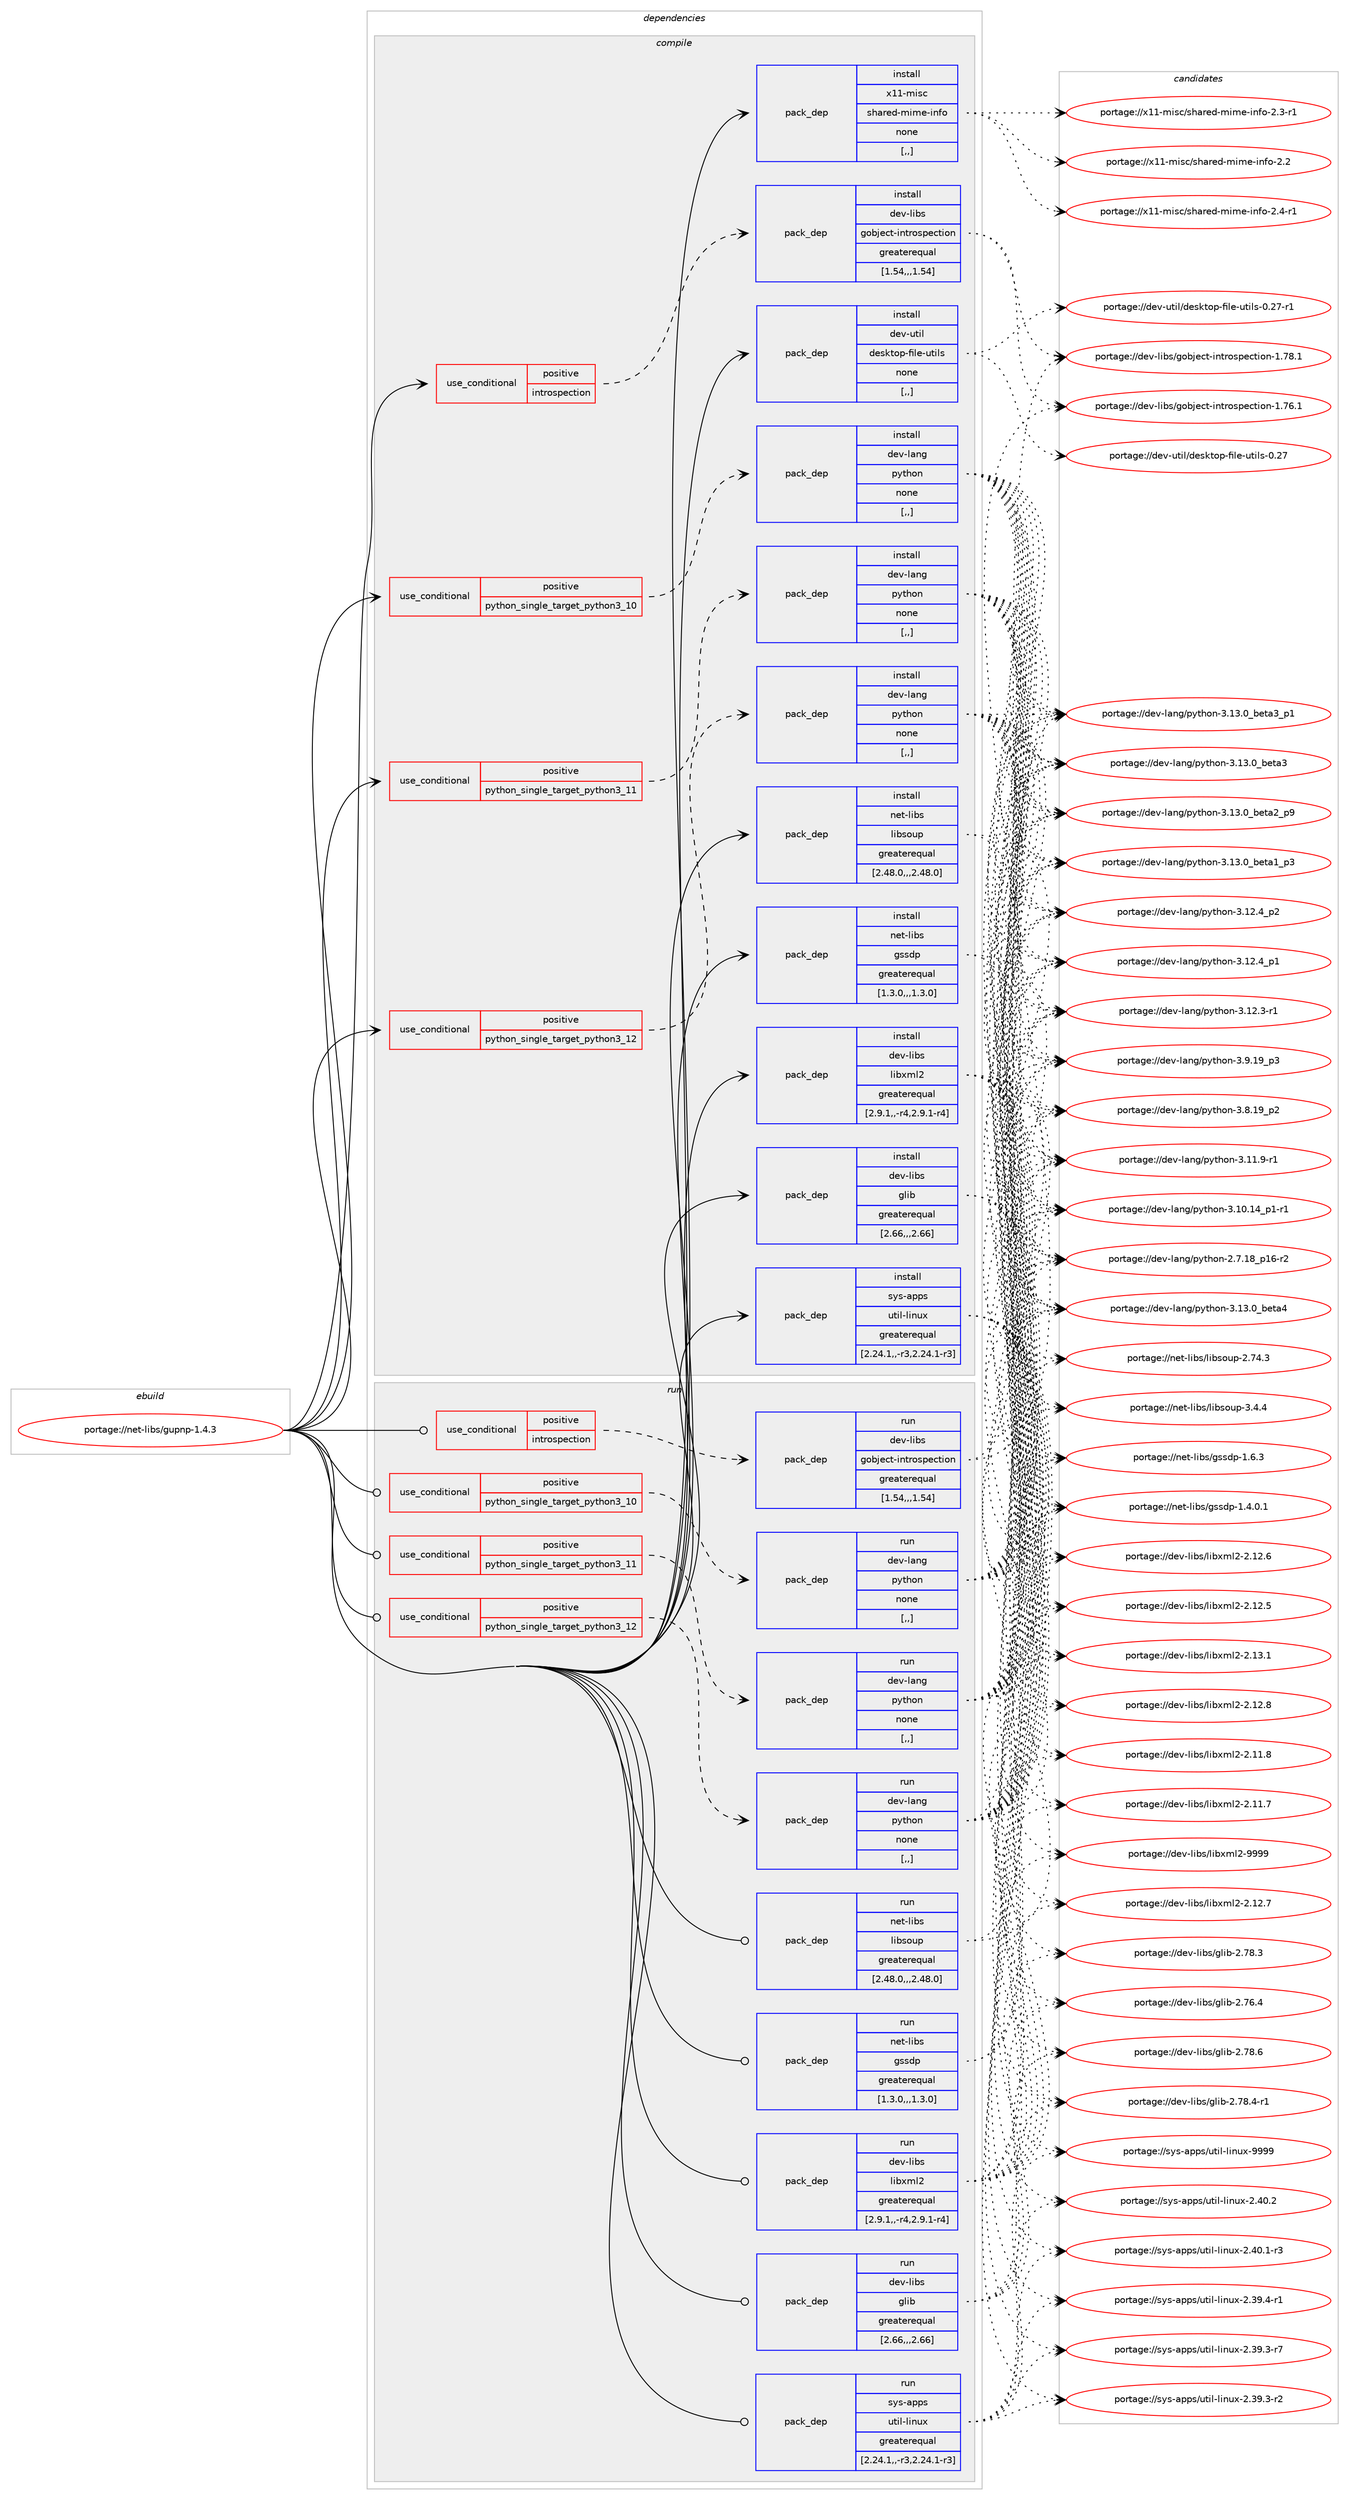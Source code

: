 digraph prolog {

# *************
# Graph options
# *************

newrank=true;
concentrate=true;
compound=true;
graph [rankdir=LR,fontname=Helvetica,fontsize=10,ranksep=1.5];#, ranksep=2.5, nodesep=0.2];
edge  [arrowhead=vee];
node  [fontname=Helvetica,fontsize=10];

# **********
# The ebuild
# **********

subgraph cluster_leftcol {
color=gray;
label=<<i>ebuild</i>>;
id [label="portage://net-libs/gupnp-1.4.3", color=red, width=4, href="../net-libs/gupnp-1.4.3.svg"];
}

# ****************
# The dependencies
# ****************

subgraph cluster_midcol {
color=gray;
label=<<i>dependencies</i>>;
subgraph cluster_compile {
fillcolor="#eeeeee";
style=filled;
label=<<i>compile</i>>;
subgraph cond93442 {
dependency358607 [label=<<TABLE BORDER="0" CELLBORDER="1" CELLSPACING="0" CELLPADDING="4"><TR><TD ROWSPAN="3" CELLPADDING="10">use_conditional</TD></TR><TR><TD>positive</TD></TR><TR><TD>introspection</TD></TR></TABLE>>, shape=none, color=red];
subgraph pack262522 {
dependency358608 [label=<<TABLE BORDER="0" CELLBORDER="1" CELLSPACING="0" CELLPADDING="4" WIDTH="220"><TR><TD ROWSPAN="6" CELLPADDING="30">pack_dep</TD></TR><TR><TD WIDTH="110">install</TD></TR><TR><TD>dev-libs</TD></TR><TR><TD>gobject-introspection</TD></TR><TR><TD>greaterequal</TD></TR><TR><TD>[1.54,,,1.54]</TD></TR></TABLE>>, shape=none, color=blue];
}
dependency358607:e -> dependency358608:w [weight=20,style="dashed",arrowhead="vee"];
}
id:e -> dependency358607:w [weight=20,style="solid",arrowhead="vee"];
subgraph cond93443 {
dependency358609 [label=<<TABLE BORDER="0" CELLBORDER="1" CELLSPACING="0" CELLPADDING="4"><TR><TD ROWSPAN="3" CELLPADDING="10">use_conditional</TD></TR><TR><TD>positive</TD></TR><TR><TD>python_single_target_python3_10</TD></TR></TABLE>>, shape=none, color=red];
subgraph pack262523 {
dependency358610 [label=<<TABLE BORDER="0" CELLBORDER="1" CELLSPACING="0" CELLPADDING="4" WIDTH="220"><TR><TD ROWSPAN="6" CELLPADDING="30">pack_dep</TD></TR><TR><TD WIDTH="110">install</TD></TR><TR><TD>dev-lang</TD></TR><TR><TD>python</TD></TR><TR><TD>none</TD></TR><TR><TD>[,,]</TD></TR></TABLE>>, shape=none, color=blue];
}
dependency358609:e -> dependency358610:w [weight=20,style="dashed",arrowhead="vee"];
}
id:e -> dependency358609:w [weight=20,style="solid",arrowhead="vee"];
subgraph cond93444 {
dependency358611 [label=<<TABLE BORDER="0" CELLBORDER="1" CELLSPACING="0" CELLPADDING="4"><TR><TD ROWSPAN="3" CELLPADDING="10">use_conditional</TD></TR><TR><TD>positive</TD></TR><TR><TD>python_single_target_python3_11</TD></TR></TABLE>>, shape=none, color=red];
subgraph pack262524 {
dependency358612 [label=<<TABLE BORDER="0" CELLBORDER="1" CELLSPACING="0" CELLPADDING="4" WIDTH="220"><TR><TD ROWSPAN="6" CELLPADDING="30">pack_dep</TD></TR><TR><TD WIDTH="110">install</TD></TR><TR><TD>dev-lang</TD></TR><TR><TD>python</TD></TR><TR><TD>none</TD></TR><TR><TD>[,,]</TD></TR></TABLE>>, shape=none, color=blue];
}
dependency358611:e -> dependency358612:w [weight=20,style="dashed",arrowhead="vee"];
}
id:e -> dependency358611:w [weight=20,style="solid",arrowhead="vee"];
subgraph cond93445 {
dependency358613 [label=<<TABLE BORDER="0" CELLBORDER="1" CELLSPACING="0" CELLPADDING="4"><TR><TD ROWSPAN="3" CELLPADDING="10">use_conditional</TD></TR><TR><TD>positive</TD></TR><TR><TD>python_single_target_python3_12</TD></TR></TABLE>>, shape=none, color=red];
subgraph pack262525 {
dependency358614 [label=<<TABLE BORDER="0" CELLBORDER="1" CELLSPACING="0" CELLPADDING="4" WIDTH="220"><TR><TD ROWSPAN="6" CELLPADDING="30">pack_dep</TD></TR><TR><TD WIDTH="110">install</TD></TR><TR><TD>dev-lang</TD></TR><TR><TD>python</TD></TR><TR><TD>none</TD></TR><TR><TD>[,,]</TD></TR></TABLE>>, shape=none, color=blue];
}
dependency358613:e -> dependency358614:w [weight=20,style="dashed",arrowhead="vee"];
}
id:e -> dependency358613:w [weight=20,style="solid",arrowhead="vee"];
subgraph pack262526 {
dependency358615 [label=<<TABLE BORDER="0" CELLBORDER="1" CELLSPACING="0" CELLPADDING="4" WIDTH="220"><TR><TD ROWSPAN="6" CELLPADDING="30">pack_dep</TD></TR><TR><TD WIDTH="110">install</TD></TR><TR><TD>dev-libs</TD></TR><TR><TD>glib</TD></TR><TR><TD>greaterequal</TD></TR><TR><TD>[2.66,,,2.66]</TD></TR></TABLE>>, shape=none, color=blue];
}
id:e -> dependency358615:w [weight=20,style="solid",arrowhead="vee"];
subgraph pack262527 {
dependency358616 [label=<<TABLE BORDER="0" CELLBORDER="1" CELLSPACING="0" CELLPADDING="4" WIDTH="220"><TR><TD ROWSPAN="6" CELLPADDING="30">pack_dep</TD></TR><TR><TD WIDTH="110">install</TD></TR><TR><TD>dev-libs</TD></TR><TR><TD>libxml2</TD></TR><TR><TD>greaterequal</TD></TR><TR><TD>[2.9.1,,-r4,2.9.1-r4]</TD></TR></TABLE>>, shape=none, color=blue];
}
id:e -> dependency358616:w [weight=20,style="solid",arrowhead="vee"];
subgraph pack262528 {
dependency358617 [label=<<TABLE BORDER="0" CELLBORDER="1" CELLSPACING="0" CELLPADDING="4" WIDTH="220"><TR><TD ROWSPAN="6" CELLPADDING="30">pack_dep</TD></TR><TR><TD WIDTH="110">install</TD></TR><TR><TD>dev-util</TD></TR><TR><TD>desktop-file-utils</TD></TR><TR><TD>none</TD></TR><TR><TD>[,,]</TD></TR></TABLE>>, shape=none, color=blue];
}
id:e -> dependency358617:w [weight=20,style="solid",arrowhead="vee"];
subgraph pack262529 {
dependency358618 [label=<<TABLE BORDER="0" CELLBORDER="1" CELLSPACING="0" CELLPADDING="4" WIDTH="220"><TR><TD ROWSPAN="6" CELLPADDING="30">pack_dep</TD></TR><TR><TD WIDTH="110">install</TD></TR><TR><TD>net-libs</TD></TR><TR><TD>gssdp</TD></TR><TR><TD>greaterequal</TD></TR><TR><TD>[1.3.0,,,1.3.0]</TD></TR></TABLE>>, shape=none, color=blue];
}
id:e -> dependency358618:w [weight=20,style="solid",arrowhead="vee"];
subgraph pack262530 {
dependency358619 [label=<<TABLE BORDER="0" CELLBORDER="1" CELLSPACING="0" CELLPADDING="4" WIDTH="220"><TR><TD ROWSPAN="6" CELLPADDING="30">pack_dep</TD></TR><TR><TD WIDTH="110">install</TD></TR><TR><TD>net-libs</TD></TR><TR><TD>libsoup</TD></TR><TR><TD>greaterequal</TD></TR><TR><TD>[2.48.0,,,2.48.0]</TD></TR></TABLE>>, shape=none, color=blue];
}
id:e -> dependency358619:w [weight=20,style="solid",arrowhead="vee"];
subgraph pack262531 {
dependency358620 [label=<<TABLE BORDER="0" CELLBORDER="1" CELLSPACING="0" CELLPADDING="4" WIDTH="220"><TR><TD ROWSPAN="6" CELLPADDING="30">pack_dep</TD></TR><TR><TD WIDTH="110">install</TD></TR><TR><TD>sys-apps</TD></TR><TR><TD>util-linux</TD></TR><TR><TD>greaterequal</TD></TR><TR><TD>[2.24.1,,-r3,2.24.1-r3]</TD></TR></TABLE>>, shape=none, color=blue];
}
id:e -> dependency358620:w [weight=20,style="solid",arrowhead="vee"];
subgraph pack262532 {
dependency358621 [label=<<TABLE BORDER="0" CELLBORDER="1" CELLSPACING="0" CELLPADDING="4" WIDTH="220"><TR><TD ROWSPAN="6" CELLPADDING="30">pack_dep</TD></TR><TR><TD WIDTH="110">install</TD></TR><TR><TD>x11-misc</TD></TR><TR><TD>shared-mime-info</TD></TR><TR><TD>none</TD></TR><TR><TD>[,,]</TD></TR></TABLE>>, shape=none, color=blue];
}
id:e -> dependency358621:w [weight=20,style="solid",arrowhead="vee"];
}
subgraph cluster_compileandrun {
fillcolor="#eeeeee";
style=filled;
label=<<i>compile and run</i>>;
}
subgraph cluster_run {
fillcolor="#eeeeee";
style=filled;
label=<<i>run</i>>;
subgraph cond93446 {
dependency358622 [label=<<TABLE BORDER="0" CELLBORDER="1" CELLSPACING="0" CELLPADDING="4"><TR><TD ROWSPAN="3" CELLPADDING="10">use_conditional</TD></TR><TR><TD>positive</TD></TR><TR><TD>introspection</TD></TR></TABLE>>, shape=none, color=red];
subgraph pack262533 {
dependency358623 [label=<<TABLE BORDER="0" CELLBORDER="1" CELLSPACING="0" CELLPADDING="4" WIDTH="220"><TR><TD ROWSPAN="6" CELLPADDING="30">pack_dep</TD></TR><TR><TD WIDTH="110">run</TD></TR><TR><TD>dev-libs</TD></TR><TR><TD>gobject-introspection</TD></TR><TR><TD>greaterequal</TD></TR><TR><TD>[1.54,,,1.54]</TD></TR></TABLE>>, shape=none, color=blue];
}
dependency358622:e -> dependency358623:w [weight=20,style="dashed",arrowhead="vee"];
}
id:e -> dependency358622:w [weight=20,style="solid",arrowhead="odot"];
subgraph cond93447 {
dependency358624 [label=<<TABLE BORDER="0" CELLBORDER="1" CELLSPACING="0" CELLPADDING="4"><TR><TD ROWSPAN="3" CELLPADDING="10">use_conditional</TD></TR><TR><TD>positive</TD></TR><TR><TD>python_single_target_python3_10</TD></TR></TABLE>>, shape=none, color=red];
subgraph pack262534 {
dependency358625 [label=<<TABLE BORDER="0" CELLBORDER="1" CELLSPACING="0" CELLPADDING="4" WIDTH="220"><TR><TD ROWSPAN="6" CELLPADDING="30">pack_dep</TD></TR><TR><TD WIDTH="110">run</TD></TR><TR><TD>dev-lang</TD></TR><TR><TD>python</TD></TR><TR><TD>none</TD></TR><TR><TD>[,,]</TD></TR></TABLE>>, shape=none, color=blue];
}
dependency358624:e -> dependency358625:w [weight=20,style="dashed",arrowhead="vee"];
}
id:e -> dependency358624:w [weight=20,style="solid",arrowhead="odot"];
subgraph cond93448 {
dependency358626 [label=<<TABLE BORDER="0" CELLBORDER="1" CELLSPACING="0" CELLPADDING="4"><TR><TD ROWSPAN="3" CELLPADDING="10">use_conditional</TD></TR><TR><TD>positive</TD></TR><TR><TD>python_single_target_python3_11</TD></TR></TABLE>>, shape=none, color=red];
subgraph pack262535 {
dependency358627 [label=<<TABLE BORDER="0" CELLBORDER="1" CELLSPACING="0" CELLPADDING="4" WIDTH="220"><TR><TD ROWSPAN="6" CELLPADDING="30">pack_dep</TD></TR><TR><TD WIDTH="110">run</TD></TR><TR><TD>dev-lang</TD></TR><TR><TD>python</TD></TR><TR><TD>none</TD></TR><TR><TD>[,,]</TD></TR></TABLE>>, shape=none, color=blue];
}
dependency358626:e -> dependency358627:w [weight=20,style="dashed",arrowhead="vee"];
}
id:e -> dependency358626:w [weight=20,style="solid",arrowhead="odot"];
subgraph cond93449 {
dependency358628 [label=<<TABLE BORDER="0" CELLBORDER="1" CELLSPACING="0" CELLPADDING="4"><TR><TD ROWSPAN="3" CELLPADDING="10">use_conditional</TD></TR><TR><TD>positive</TD></TR><TR><TD>python_single_target_python3_12</TD></TR></TABLE>>, shape=none, color=red];
subgraph pack262536 {
dependency358629 [label=<<TABLE BORDER="0" CELLBORDER="1" CELLSPACING="0" CELLPADDING="4" WIDTH="220"><TR><TD ROWSPAN="6" CELLPADDING="30">pack_dep</TD></TR><TR><TD WIDTH="110">run</TD></TR><TR><TD>dev-lang</TD></TR><TR><TD>python</TD></TR><TR><TD>none</TD></TR><TR><TD>[,,]</TD></TR></TABLE>>, shape=none, color=blue];
}
dependency358628:e -> dependency358629:w [weight=20,style="dashed",arrowhead="vee"];
}
id:e -> dependency358628:w [weight=20,style="solid",arrowhead="odot"];
subgraph pack262537 {
dependency358630 [label=<<TABLE BORDER="0" CELLBORDER="1" CELLSPACING="0" CELLPADDING="4" WIDTH="220"><TR><TD ROWSPAN="6" CELLPADDING="30">pack_dep</TD></TR><TR><TD WIDTH="110">run</TD></TR><TR><TD>dev-libs</TD></TR><TR><TD>glib</TD></TR><TR><TD>greaterequal</TD></TR><TR><TD>[2.66,,,2.66]</TD></TR></TABLE>>, shape=none, color=blue];
}
id:e -> dependency358630:w [weight=20,style="solid",arrowhead="odot"];
subgraph pack262538 {
dependency358631 [label=<<TABLE BORDER="0" CELLBORDER="1" CELLSPACING="0" CELLPADDING="4" WIDTH="220"><TR><TD ROWSPAN="6" CELLPADDING="30">pack_dep</TD></TR><TR><TD WIDTH="110">run</TD></TR><TR><TD>dev-libs</TD></TR><TR><TD>libxml2</TD></TR><TR><TD>greaterequal</TD></TR><TR><TD>[2.9.1,,-r4,2.9.1-r4]</TD></TR></TABLE>>, shape=none, color=blue];
}
id:e -> dependency358631:w [weight=20,style="solid",arrowhead="odot"];
subgraph pack262539 {
dependency358632 [label=<<TABLE BORDER="0" CELLBORDER="1" CELLSPACING="0" CELLPADDING="4" WIDTH="220"><TR><TD ROWSPAN="6" CELLPADDING="30">pack_dep</TD></TR><TR><TD WIDTH="110">run</TD></TR><TR><TD>net-libs</TD></TR><TR><TD>gssdp</TD></TR><TR><TD>greaterequal</TD></TR><TR><TD>[1.3.0,,,1.3.0]</TD></TR></TABLE>>, shape=none, color=blue];
}
id:e -> dependency358632:w [weight=20,style="solid",arrowhead="odot"];
subgraph pack262540 {
dependency358633 [label=<<TABLE BORDER="0" CELLBORDER="1" CELLSPACING="0" CELLPADDING="4" WIDTH="220"><TR><TD ROWSPAN="6" CELLPADDING="30">pack_dep</TD></TR><TR><TD WIDTH="110">run</TD></TR><TR><TD>net-libs</TD></TR><TR><TD>libsoup</TD></TR><TR><TD>greaterequal</TD></TR><TR><TD>[2.48.0,,,2.48.0]</TD></TR></TABLE>>, shape=none, color=blue];
}
id:e -> dependency358633:w [weight=20,style="solid",arrowhead="odot"];
subgraph pack262541 {
dependency358634 [label=<<TABLE BORDER="0" CELLBORDER="1" CELLSPACING="0" CELLPADDING="4" WIDTH="220"><TR><TD ROWSPAN="6" CELLPADDING="30">pack_dep</TD></TR><TR><TD WIDTH="110">run</TD></TR><TR><TD>sys-apps</TD></TR><TR><TD>util-linux</TD></TR><TR><TD>greaterequal</TD></TR><TR><TD>[2.24.1,,-r3,2.24.1-r3]</TD></TR></TABLE>>, shape=none, color=blue];
}
id:e -> dependency358634:w [weight=20,style="solid",arrowhead="odot"];
}
}

# **************
# The candidates
# **************

subgraph cluster_choices {
rank=same;
color=gray;
label=<<i>candidates</i>>;

subgraph choice262522 {
color=black;
nodesep=1;
choice1001011184510810598115471031119810610199116451051101161141111151121019911610511111045494655564649 [label="portage://dev-libs/gobject-introspection-1.78.1", color=red, width=4,href="../dev-libs/gobject-introspection-1.78.1.svg"];
choice1001011184510810598115471031119810610199116451051101161141111151121019911610511111045494655544649 [label="portage://dev-libs/gobject-introspection-1.76.1", color=red, width=4,href="../dev-libs/gobject-introspection-1.76.1.svg"];
dependency358608:e -> choice1001011184510810598115471031119810610199116451051101161141111151121019911610511111045494655564649:w [style=dotted,weight="100"];
dependency358608:e -> choice1001011184510810598115471031119810610199116451051101161141111151121019911610511111045494655544649:w [style=dotted,weight="100"];
}
subgraph choice262523 {
color=black;
nodesep=1;
choice1001011184510897110103471121211161041111104551464951464895981011169752 [label="portage://dev-lang/python-3.13.0_beta4", color=red, width=4,href="../dev-lang/python-3.13.0_beta4.svg"];
choice10010111845108971101034711212111610411111045514649514648959810111697519511249 [label="portage://dev-lang/python-3.13.0_beta3_p1", color=red, width=4,href="../dev-lang/python-3.13.0_beta3_p1.svg"];
choice1001011184510897110103471121211161041111104551464951464895981011169751 [label="portage://dev-lang/python-3.13.0_beta3", color=red, width=4,href="../dev-lang/python-3.13.0_beta3.svg"];
choice10010111845108971101034711212111610411111045514649514648959810111697509511257 [label="portage://dev-lang/python-3.13.0_beta2_p9", color=red, width=4,href="../dev-lang/python-3.13.0_beta2_p9.svg"];
choice10010111845108971101034711212111610411111045514649514648959810111697499511251 [label="portage://dev-lang/python-3.13.0_beta1_p3", color=red, width=4,href="../dev-lang/python-3.13.0_beta1_p3.svg"];
choice100101118451089711010347112121116104111110455146495046529511250 [label="portage://dev-lang/python-3.12.4_p2", color=red, width=4,href="../dev-lang/python-3.12.4_p2.svg"];
choice100101118451089711010347112121116104111110455146495046529511249 [label="portage://dev-lang/python-3.12.4_p1", color=red, width=4,href="../dev-lang/python-3.12.4_p1.svg"];
choice100101118451089711010347112121116104111110455146495046514511449 [label="portage://dev-lang/python-3.12.3-r1", color=red, width=4,href="../dev-lang/python-3.12.3-r1.svg"];
choice100101118451089711010347112121116104111110455146494946574511449 [label="portage://dev-lang/python-3.11.9-r1", color=red, width=4,href="../dev-lang/python-3.11.9-r1.svg"];
choice100101118451089711010347112121116104111110455146494846495295112494511449 [label="portage://dev-lang/python-3.10.14_p1-r1", color=red, width=4,href="../dev-lang/python-3.10.14_p1-r1.svg"];
choice100101118451089711010347112121116104111110455146574649579511251 [label="portage://dev-lang/python-3.9.19_p3", color=red, width=4,href="../dev-lang/python-3.9.19_p3.svg"];
choice100101118451089711010347112121116104111110455146564649579511250 [label="portage://dev-lang/python-3.8.19_p2", color=red, width=4,href="../dev-lang/python-3.8.19_p2.svg"];
choice100101118451089711010347112121116104111110455046554649569511249544511450 [label="portage://dev-lang/python-2.7.18_p16-r2", color=red, width=4,href="../dev-lang/python-2.7.18_p16-r2.svg"];
dependency358610:e -> choice1001011184510897110103471121211161041111104551464951464895981011169752:w [style=dotted,weight="100"];
dependency358610:e -> choice10010111845108971101034711212111610411111045514649514648959810111697519511249:w [style=dotted,weight="100"];
dependency358610:e -> choice1001011184510897110103471121211161041111104551464951464895981011169751:w [style=dotted,weight="100"];
dependency358610:e -> choice10010111845108971101034711212111610411111045514649514648959810111697509511257:w [style=dotted,weight="100"];
dependency358610:e -> choice10010111845108971101034711212111610411111045514649514648959810111697499511251:w [style=dotted,weight="100"];
dependency358610:e -> choice100101118451089711010347112121116104111110455146495046529511250:w [style=dotted,weight="100"];
dependency358610:e -> choice100101118451089711010347112121116104111110455146495046529511249:w [style=dotted,weight="100"];
dependency358610:e -> choice100101118451089711010347112121116104111110455146495046514511449:w [style=dotted,weight="100"];
dependency358610:e -> choice100101118451089711010347112121116104111110455146494946574511449:w [style=dotted,weight="100"];
dependency358610:e -> choice100101118451089711010347112121116104111110455146494846495295112494511449:w [style=dotted,weight="100"];
dependency358610:e -> choice100101118451089711010347112121116104111110455146574649579511251:w [style=dotted,weight="100"];
dependency358610:e -> choice100101118451089711010347112121116104111110455146564649579511250:w [style=dotted,weight="100"];
dependency358610:e -> choice100101118451089711010347112121116104111110455046554649569511249544511450:w [style=dotted,weight="100"];
}
subgraph choice262524 {
color=black;
nodesep=1;
choice1001011184510897110103471121211161041111104551464951464895981011169752 [label="portage://dev-lang/python-3.13.0_beta4", color=red, width=4,href="../dev-lang/python-3.13.0_beta4.svg"];
choice10010111845108971101034711212111610411111045514649514648959810111697519511249 [label="portage://dev-lang/python-3.13.0_beta3_p1", color=red, width=4,href="../dev-lang/python-3.13.0_beta3_p1.svg"];
choice1001011184510897110103471121211161041111104551464951464895981011169751 [label="portage://dev-lang/python-3.13.0_beta3", color=red, width=4,href="../dev-lang/python-3.13.0_beta3.svg"];
choice10010111845108971101034711212111610411111045514649514648959810111697509511257 [label="portage://dev-lang/python-3.13.0_beta2_p9", color=red, width=4,href="../dev-lang/python-3.13.0_beta2_p9.svg"];
choice10010111845108971101034711212111610411111045514649514648959810111697499511251 [label="portage://dev-lang/python-3.13.0_beta1_p3", color=red, width=4,href="../dev-lang/python-3.13.0_beta1_p3.svg"];
choice100101118451089711010347112121116104111110455146495046529511250 [label="portage://dev-lang/python-3.12.4_p2", color=red, width=4,href="../dev-lang/python-3.12.4_p2.svg"];
choice100101118451089711010347112121116104111110455146495046529511249 [label="portage://dev-lang/python-3.12.4_p1", color=red, width=4,href="../dev-lang/python-3.12.4_p1.svg"];
choice100101118451089711010347112121116104111110455146495046514511449 [label="portage://dev-lang/python-3.12.3-r1", color=red, width=4,href="../dev-lang/python-3.12.3-r1.svg"];
choice100101118451089711010347112121116104111110455146494946574511449 [label="portage://dev-lang/python-3.11.9-r1", color=red, width=4,href="../dev-lang/python-3.11.9-r1.svg"];
choice100101118451089711010347112121116104111110455146494846495295112494511449 [label="portage://dev-lang/python-3.10.14_p1-r1", color=red, width=4,href="../dev-lang/python-3.10.14_p1-r1.svg"];
choice100101118451089711010347112121116104111110455146574649579511251 [label="portage://dev-lang/python-3.9.19_p3", color=red, width=4,href="../dev-lang/python-3.9.19_p3.svg"];
choice100101118451089711010347112121116104111110455146564649579511250 [label="portage://dev-lang/python-3.8.19_p2", color=red, width=4,href="../dev-lang/python-3.8.19_p2.svg"];
choice100101118451089711010347112121116104111110455046554649569511249544511450 [label="portage://dev-lang/python-2.7.18_p16-r2", color=red, width=4,href="../dev-lang/python-2.7.18_p16-r2.svg"];
dependency358612:e -> choice1001011184510897110103471121211161041111104551464951464895981011169752:w [style=dotted,weight="100"];
dependency358612:e -> choice10010111845108971101034711212111610411111045514649514648959810111697519511249:w [style=dotted,weight="100"];
dependency358612:e -> choice1001011184510897110103471121211161041111104551464951464895981011169751:w [style=dotted,weight="100"];
dependency358612:e -> choice10010111845108971101034711212111610411111045514649514648959810111697509511257:w [style=dotted,weight="100"];
dependency358612:e -> choice10010111845108971101034711212111610411111045514649514648959810111697499511251:w [style=dotted,weight="100"];
dependency358612:e -> choice100101118451089711010347112121116104111110455146495046529511250:w [style=dotted,weight="100"];
dependency358612:e -> choice100101118451089711010347112121116104111110455146495046529511249:w [style=dotted,weight="100"];
dependency358612:e -> choice100101118451089711010347112121116104111110455146495046514511449:w [style=dotted,weight="100"];
dependency358612:e -> choice100101118451089711010347112121116104111110455146494946574511449:w [style=dotted,weight="100"];
dependency358612:e -> choice100101118451089711010347112121116104111110455146494846495295112494511449:w [style=dotted,weight="100"];
dependency358612:e -> choice100101118451089711010347112121116104111110455146574649579511251:w [style=dotted,weight="100"];
dependency358612:e -> choice100101118451089711010347112121116104111110455146564649579511250:w [style=dotted,weight="100"];
dependency358612:e -> choice100101118451089711010347112121116104111110455046554649569511249544511450:w [style=dotted,weight="100"];
}
subgraph choice262525 {
color=black;
nodesep=1;
choice1001011184510897110103471121211161041111104551464951464895981011169752 [label="portage://dev-lang/python-3.13.0_beta4", color=red, width=4,href="../dev-lang/python-3.13.0_beta4.svg"];
choice10010111845108971101034711212111610411111045514649514648959810111697519511249 [label="portage://dev-lang/python-3.13.0_beta3_p1", color=red, width=4,href="../dev-lang/python-3.13.0_beta3_p1.svg"];
choice1001011184510897110103471121211161041111104551464951464895981011169751 [label="portage://dev-lang/python-3.13.0_beta3", color=red, width=4,href="../dev-lang/python-3.13.0_beta3.svg"];
choice10010111845108971101034711212111610411111045514649514648959810111697509511257 [label="portage://dev-lang/python-3.13.0_beta2_p9", color=red, width=4,href="../dev-lang/python-3.13.0_beta2_p9.svg"];
choice10010111845108971101034711212111610411111045514649514648959810111697499511251 [label="portage://dev-lang/python-3.13.0_beta1_p3", color=red, width=4,href="../dev-lang/python-3.13.0_beta1_p3.svg"];
choice100101118451089711010347112121116104111110455146495046529511250 [label="portage://dev-lang/python-3.12.4_p2", color=red, width=4,href="../dev-lang/python-3.12.4_p2.svg"];
choice100101118451089711010347112121116104111110455146495046529511249 [label="portage://dev-lang/python-3.12.4_p1", color=red, width=4,href="../dev-lang/python-3.12.4_p1.svg"];
choice100101118451089711010347112121116104111110455146495046514511449 [label="portage://dev-lang/python-3.12.3-r1", color=red, width=4,href="../dev-lang/python-3.12.3-r1.svg"];
choice100101118451089711010347112121116104111110455146494946574511449 [label="portage://dev-lang/python-3.11.9-r1", color=red, width=4,href="../dev-lang/python-3.11.9-r1.svg"];
choice100101118451089711010347112121116104111110455146494846495295112494511449 [label="portage://dev-lang/python-3.10.14_p1-r1", color=red, width=4,href="../dev-lang/python-3.10.14_p1-r1.svg"];
choice100101118451089711010347112121116104111110455146574649579511251 [label="portage://dev-lang/python-3.9.19_p3", color=red, width=4,href="../dev-lang/python-3.9.19_p3.svg"];
choice100101118451089711010347112121116104111110455146564649579511250 [label="portage://dev-lang/python-3.8.19_p2", color=red, width=4,href="../dev-lang/python-3.8.19_p2.svg"];
choice100101118451089711010347112121116104111110455046554649569511249544511450 [label="portage://dev-lang/python-2.7.18_p16-r2", color=red, width=4,href="../dev-lang/python-2.7.18_p16-r2.svg"];
dependency358614:e -> choice1001011184510897110103471121211161041111104551464951464895981011169752:w [style=dotted,weight="100"];
dependency358614:e -> choice10010111845108971101034711212111610411111045514649514648959810111697519511249:w [style=dotted,weight="100"];
dependency358614:e -> choice1001011184510897110103471121211161041111104551464951464895981011169751:w [style=dotted,weight="100"];
dependency358614:e -> choice10010111845108971101034711212111610411111045514649514648959810111697509511257:w [style=dotted,weight="100"];
dependency358614:e -> choice10010111845108971101034711212111610411111045514649514648959810111697499511251:w [style=dotted,weight="100"];
dependency358614:e -> choice100101118451089711010347112121116104111110455146495046529511250:w [style=dotted,weight="100"];
dependency358614:e -> choice100101118451089711010347112121116104111110455146495046529511249:w [style=dotted,weight="100"];
dependency358614:e -> choice100101118451089711010347112121116104111110455146495046514511449:w [style=dotted,weight="100"];
dependency358614:e -> choice100101118451089711010347112121116104111110455146494946574511449:w [style=dotted,weight="100"];
dependency358614:e -> choice100101118451089711010347112121116104111110455146494846495295112494511449:w [style=dotted,weight="100"];
dependency358614:e -> choice100101118451089711010347112121116104111110455146574649579511251:w [style=dotted,weight="100"];
dependency358614:e -> choice100101118451089711010347112121116104111110455146564649579511250:w [style=dotted,weight="100"];
dependency358614:e -> choice100101118451089711010347112121116104111110455046554649569511249544511450:w [style=dotted,weight="100"];
}
subgraph choice262526 {
color=black;
nodesep=1;
choice1001011184510810598115471031081059845504655564654 [label="portage://dev-libs/glib-2.78.6", color=red, width=4,href="../dev-libs/glib-2.78.6.svg"];
choice10010111845108105981154710310810598455046555646524511449 [label="portage://dev-libs/glib-2.78.4-r1", color=red, width=4,href="../dev-libs/glib-2.78.4-r1.svg"];
choice1001011184510810598115471031081059845504655564651 [label="portage://dev-libs/glib-2.78.3", color=red, width=4,href="../dev-libs/glib-2.78.3.svg"];
choice1001011184510810598115471031081059845504655544652 [label="portage://dev-libs/glib-2.76.4", color=red, width=4,href="../dev-libs/glib-2.76.4.svg"];
dependency358615:e -> choice1001011184510810598115471031081059845504655564654:w [style=dotted,weight="100"];
dependency358615:e -> choice10010111845108105981154710310810598455046555646524511449:w [style=dotted,weight="100"];
dependency358615:e -> choice1001011184510810598115471031081059845504655564651:w [style=dotted,weight="100"];
dependency358615:e -> choice1001011184510810598115471031081059845504655544652:w [style=dotted,weight="100"];
}
subgraph choice262527 {
color=black;
nodesep=1;
choice10010111845108105981154710810598120109108504557575757 [label="portage://dev-libs/libxml2-9999", color=red, width=4,href="../dev-libs/libxml2-9999.svg"];
choice100101118451081059811547108105981201091085045504649514649 [label="portage://dev-libs/libxml2-2.13.1", color=red, width=4,href="../dev-libs/libxml2-2.13.1.svg"];
choice100101118451081059811547108105981201091085045504649504656 [label="portage://dev-libs/libxml2-2.12.8", color=red, width=4,href="../dev-libs/libxml2-2.12.8.svg"];
choice100101118451081059811547108105981201091085045504649504655 [label="portage://dev-libs/libxml2-2.12.7", color=red, width=4,href="../dev-libs/libxml2-2.12.7.svg"];
choice100101118451081059811547108105981201091085045504649504654 [label="portage://dev-libs/libxml2-2.12.6", color=red, width=4,href="../dev-libs/libxml2-2.12.6.svg"];
choice100101118451081059811547108105981201091085045504649504653 [label="portage://dev-libs/libxml2-2.12.5", color=red, width=4,href="../dev-libs/libxml2-2.12.5.svg"];
choice100101118451081059811547108105981201091085045504649494656 [label="portage://dev-libs/libxml2-2.11.8", color=red, width=4,href="../dev-libs/libxml2-2.11.8.svg"];
choice100101118451081059811547108105981201091085045504649494655 [label="portage://dev-libs/libxml2-2.11.7", color=red, width=4,href="../dev-libs/libxml2-2.11.7.svg"];
dependency358616:e -> choice10010111845108105981154710810598120109108504557575757:w [style=dotted,weight="100"];
dependency358616:e -> choice100101118451081059811547108105981201091085045504649514649:w [style=dotted,weight="100"];
dependency358616:e -> choice100101118451081059811547108105981201091085045504649504656:w [style=dotted,weight="100"];
dependency358616:e -> choice100101118451081059811547108105981201091085045504649504655:w [style=dotted,weight="100"];
dependency358616:e -> choice100101118451081059811547108105981201091085045504649504654:w [style=dotted,weight="100"];
dependency358616:e -> choice100101118451081059811547108105981201091085045504649504653:w [style=dotted,weight="100"];
dependency358616:e -> choice100101118451081059811547108105981201091085045504649494656:w [style=dotted,weight="100"];
dependency358616:e -> choice100101118451081059811547108105981201091085045504649494655:w [style=dotted,weight="100"];
}
subgraph choice262528 {
color=black;
nodesep=1;
choice1001011184511711610510847100101115107116111112451021051081014511711610510811545484650554511449 [label="portage://dev-util/desktop-file-utils-0.27-r1", color=red, width=4,href="../dev-util/desktop-file-utils-0.27-r1.svg"];
choice100101118451171161051084710010111510711611111245102105108101451171161051081154548465055 [label="portage://dev-util/desktop-file-utils-0.27", color=red, width=4,href="../dev-util/desktop-file-utils-0.27.svg"];
dependency358617:e -> choice1001011184511711610510847100101115107116111112451021051081014511711610510811545484650554511449:w [style=dotted,weight="100"];
dependency358617:e -> choice100101118451171161051084710010111510711611111245102105108101451171161051081154548465055:w [style=dotted,weight="100"];
}
subgraph choice262529 {
color=black;
nodesep=1;
choice110101116451081059811547103115115100112454946544651 [label="portage://net-libs/gssdp-1.6.3", color=red, width=4,href="../net-libs/gssdp-1.6.3.svg"];
choice1101011164510810598115471031151151001124549465246484649 [label="portage://net-libs/gssdp-1.4.0.1", color=red, width=4,href="../net-libs/gssdp-1.4.0.1.svg"];
dependency358618:e -> choice110101116451081059811547103115115100112454946544651:w [style=dotted,weight="100"];
dependency358618:e -> choice1101011164510810598115471031151151001124549465246484649:w [style=dotted,weight="100"];
}
subgraph choice262530 {
color=black;
nodesep=1;
choice11010111645108105981154710810598115111117112455146524652 [label="portage://net-libs/libsoup-3.4.4", color=red, width=4,href="../net-libs/libsoup-3.4.4.svg"];
choice1101011164510810598115471081059811511111711245504655524651 [label="portage://net-libs/libsoup-2.74.3", color=red, width=4,href="../net-libs/libsoup-2.74.3.svg"];
dependency358619:e -> choice11010111645108105981154710810598115111117112455146524652:w [style=dotted,weight="100"];
dependency358619:e -> choice1101011164510810598115471081059811511111711245504655524651:w [style=dotted,weight="100"];
}
subgraph choice262531 {
color=black;
nodesep=1;
choice115121115459711211211547117116105108451081051101171204557575757 [label="portage://sys-apps/util-linux-9999", color=red, width=4,href="../sys-apps/util-linux-9999.svg"];
choice1151211154597112112115471171161051084510810511011712045504652484650 [label="portage://sys-apps/util-linux-2.40.2", color=red, width=4,href="../sys-apps/util-linux-2.40.2.svg"];
choice11512111545971121121154711711610510845108105110117120455046524846494511451 [label="portage://sys-apps/util-linux-2.40.1-r3", color=red, width=4,href="../sys-apps/util-linux-2.40.1-r3.svg"];
choice11512111545971121121154711711610510845108105110117120455046515746524511449 [label="portage://sys-apps/util-linux-2.39.4-r1", color=red, width=4,href="../sys-apps/util-linux-2.39.4-r1.svg"];
choice11512111545971121121154711711610510845108105110117120455046515746514511455 [label="portage://sys-apps/util-linux-2.39.3-r7", color=red, width=4,href="../sys-apps/util-linux-2.39.3-r7.svg"];
choice11512111545971121121154711711610510845108105110117120455046515746514511450 [label="portage://sys-apps/util-linux-2.39.3-r2", color=red, width=4,href="../sys-apps/util-linux-2.39.3-r2.svg"];
dependency358620:e -> choice115121115459711211211547117116105108451081051101171204557575757:w [style=dotted,weight="100"];
dependency358620:e -> choice1151211154597112112115471171161051084510810511011712045504652484650:w [style=dotted,weight="100"];
dependency358620:e -> choice11512111545971121121154711711610510845108105110117120455046524846494511451:w [style=dotted,weight="100"];
dependency358620:e -> choice11512111545971121121154711711610510845108105110117120455046515746524511449:w [style=dotted,weight="100"];
dependency358620:e -> choice11512111545971121121154711711610510845108105110117120455046515746514511455:w [style=dotted,weight="100"];
dependency358620:e -> choice11512111545971121121154711711610510845108105110117120455046515746514511450:w [style=dotted,weight="100"];
}
subgraph choice262532 {
color=black;
nodesep=1;
choice1204949451091051159947115104971141011004510910510910145105110102111455046524511449 [label="portage://x11-misc/shared-mime-info-2.4-r1", color=red, width=4,href="../x11-misc/shared-mime-info-2.4-r1.svg"];
choice1204949451091051159947115104971141011004510910510910145105110102111455046514511449 [label="portage://x11-misc/shared-mime-info-2.3-r1", color=red, width=4,href="../x11-misc/shared-mime-info-2.3-r1.svg"];
choice120494945109105115994711510497114101100451091051091014510511010211145504650 [label="portage://x11-misc/shared-mime-info-2.2", color=red, width=4,href="../x11-misc/shared-mime-info-2.2.svg"];
dependency358621:e -> choice1204949451091051159947115104971141011004510910510910145105110102111455046524511449:w [style=dotted,weight="100"];
dependency358621:e -> choice1204949451091051159947115104971141011004510910510910145105110102111455046514511449:w [style=dotted,weight="100"];
dependency358621:e -> choice120494945109105115994711510497114101100451091051091014510511010211145504650:w [style=dotted,weight="100"];
}
subgraph choice262533 {
color=black;
nodesep=1;
choice1001011184510810598115471031119810610199116451051101161141111151121019911610511111045494655564649 [label="portage://dev-libs/gobject-introspection-1.78.1", color=red, width=4,href="../dev-libs/gobject-introspection-1.78.1.svg"];
choice1001011184510810598115471031119810610199116451051101161141111151121019911610511111045494655544649 [label="portage://dev-libs/gobject-introspection-1.76.1", color=red, width=4,href="../dev-libs/gobject-introspection-1.76.1.svg"];
dependency358623:e -> choice1001011184510810598115471031119810610199116451051101161141111151121019911610511111045494655564649:w [style=dotted,weight="100"];
dependency358623:e -> choice1001011184510810598115471031119810610199116451051101161141111151121019911610511111045494655544649:w [style=dotted,weight="100"];
}
subgraph choice262534 {
color=black;
nodesep=1;
choice1001011184510897110103471121211161041111104551464951464895981011169752 [label="portage://dev-lang/python-3.13.0_beta4", color=red, width=4,href="../dev-lang/python-3.13.0_beta4.svg"];
choice10010111845108971101034711212111610411111045514649514648959810111697519511249 [label="portage://dev-lang/python-3.13.0_beta3_p1", color=red, width=4,href="../dev-lang/python-3.13.0_beta3_p1.svg"];
choice1001011184510897110103471121211161041111104551464951464895981011169751 [label="portage://dev-lang/python-3.13.0_beta3", color=red, width=4,href="../dev-lang/python-3.13.0_beta3.svg"];
choice10010111845108971101034711212111610411111045514649514648959810111697509511257 [label="portage://dev-lang/python-3.13.0_beta2_p9", color=red, width=4,href="../dev-lang/python-3.13.0_beta2_p9.svg"];
choice10010111845108971101034711212111610411111045514649514648959810111697499511251 [label="portage://dev-lang/python-3.13.0_beta1_p3", color=red, width=4,href="../dev-lang/python-3.13.0_beta1_p3.svg"];
choice100101118451089711010347112121116104111110455146495046529511250 [label="portage://dev-lang/python-3.12.4_p2", color=red, width=4,href="../dev-lang/python-3.12.4_p2.svg"];
choice100101118451089711010347112121116104111110455146495046529511249 [label="portage://dev-lang/python-3.12.4_p1", color=red, width=4,href="../dev-lang/python-3.12.4_p1.svg"];
choice100101118451089711010347112121116104111110455146495046514511449 [label="portage://dev-lang/python-3.12.3-r1", color=red, width=4,href="../dev-lang/python-3.12.3-r1.svg"];
choice100101118451089711010347112121116104111110455146494946574511449 [label="portage://dev-lang/python-3.11.9-r1", color=red, width=4,href="../dev-lang/python-3.11.9-r1.svg"];
choice100101118451089711010347112121116104111110455146494846495295112494511449 [label="portage://dev-lang/python-3.10.14_p1-r1", color=red, width=4,href="../dev-lang/python-3.10.14_p1-r1.svg"];
choice100101118451089711010347112121116104111110455146574649579511251 [label="portage://dev-lang/python-3.9.19_p3", color=red, width=4,href="../dev-lang/python-3.9.19_p3.svg"];
choice100101118451089711010347112121116104111110455146564649579511250 [label="portage://dev-lang/python-3.8.19_p2", color=red, width=4,href="../dev-lang/python-3.8.19_p2.svg"];
choice100101118451089711010347112121116104111110455046554649569511249544511450 [label="portage://dev-lang/python-2.7.18_p16-r2", color=red, width=4,href="../dev-lang/python-2.7.18_p16-r2.svg"];
dependency358625:e -> choice1001011184510897110103471121211161041111104551464951464895981011169752:w [style=dotted,weight="100"];
dependency358625:e -> choice10010111845108971101034711212111610411111045514649514648959810111697519511249:w [style=dotted,weight="100"];
dependency358625:e -> choice1001011184510897110103471121211161041111104551464951464895981011169751:w [style=dotted,weight="100"];
dependency358625:e -> choice10010111845108971101034711212111610411111045514649514648959810111697509511257:w [style=dotted,weight="100"];
dependency358625:e -> choice10010111845108971101034711212111610411111045514649514648959810111697499511251:w [style=dotted,weight="100"];
dependency358625:e -> choice100101118451089711010347112121116104111110455146495046529511250:w [style=dotted,weight="100"];
dependency358625:e -> choice100101118451089711010347112121116104111110455146495046529511249:w [style=dotted,weight="100"];
dependency358625:e -> choice100101118451089711010347112121116104111110455146495046514511449:w [style=dotted,weight="100"];
dependency358625:e -> choice100101118451089711010347112121116104111110455146494946574511449:w [style=dotted,weight="100"];
dependency358625:e -> choice100101118451089711010347112121116104111110455146494846495295112494511449:w [style=dotted,weight="100"];
dependency358625:e -> choice100101118451089711010347112121116104111110455146574649579511251:w [style=dotted,weight="100"];
dependency358625:e -> choice100101118451089711010347112121116104111110455146564649579511250:w [style=dotted,weight="100"];
dependency358625:e -> choice100101118451089711010347112121116104111110455046554649569511249544511450:w [style=dotted,weight="100"];
}
subgraph choice262535 {
color=black;
nodesep=1;
choice1001011184510897110103471121211161041111104551464951464895981011169752 [label="portage://dev-lang/python-3.13.0_beta4", color=red, width=4,href="../dev-lang/python-3.13.0_beta4.svg"];
choice10010111845108971101034711212111610411111045514649514648959810111697519511249 [label="portage://dev-lang/python-3.13.0_beta3_p1", color=red, width=4,href="../dev-lang/python-3.13.0_beta3_p1.svg"];
choice1001011184510897110103471121211161041111104551464951464895981011169751 [label="portage://dev-lang/python-3.13.0_beta3", color=red, width=4,href="../dev-lang/python-3.13.0_beta3.svg"];
choice10010111845108971101034711212111610411111045514649514648959810111697509511257 [label="portage://dev-lang/python-3.13.0_beta2_p9", color=red, width=4,href="../dev-lang/python-3.13.0_beta2_p9.svg"];
choice10010111845108971101034711212111610411111045514649514648959810111697499511251 [label="portage://dev-lang/python-3.13.0_beta1_p3", color=red, width=4,href="../dev-lang/python-3.13.0_beta1_p3.svg"];
choice100101118451089711010347112121116104111110455146495046529511250 [label="portage://dev-lang/python-3.12.4_p2", color=red, width=4,href="../dev-lang/python-3.12.4_p2.svg"];
choice100101118451089711010347112121116104111110455146495046529511249 [label="portage://dev-lang/python-3.12.4_p1", color=red, width=4,href="../dev-lang/python-3.12.4_p1.svg"];
choice100101118451089711010347112121116104111110455146495046514511449 [label="portage://dev-lang/python-3.12.3-r1", color=red, width=4,href="../dev-lang/python-3.12.3-r1.svg"];
choice100101118451089711010347112121116104111110455146494946574511449 [label="portage://dev-lang/python-3.11.9-r1", color=red, width=4,href="../dev-lang/python-3.11.9-r1.svg"];
choice100101118451089711010347112121116104111110455146494846495295112494511449 [label="portage://dev-lang/python-3.10.14_p1-r1", color=red, width=4,href="../dev-lang/python-3.10.14_p1-r1.svg"];
choice100101118451089711010347112121116104111110455146574649579511251 [label="portage://dev-lang/python-3.9.19_p3", color=red, width=4,href="../dev-lang/python-3.9.19_p3.svg"];
choice100101118451089711010347112121116104111110455146564649579511250 [label="portage://dev-lang/python-3.8.19_p2", color=red, width=4,href="../dev-lang/python-3.8.19_p2.svg"];
choice100101118451089711010347112121116104111110455046554649569511249544511450 [label="portage://dev-lang/python-2.7.18_p16-r2", color=red, width=4,href="../dev-lang/python-2.7.18_p16-r2.svg"];
dependency358627:e -> choice1001011184510897110103471121211161041111104551464951464895981011169752:w [style=dotted,weight="100"];
dependency358627:e -> choice10010111845108971101034711212111610411111045514649514648959810111697519511249:w [style=dotted,weight="100"];
dependency358627:e -> choice1001011184510897110103471121211161041111104551464951464895981011169751:w [style=dotted,weight="100"];
dependency358627:e -> choice10010111845108971101034711212111610411111045514649514648959810111697509511257:w [style=dotted,weight="100"];
dependency358627:e -> choice10010111845108971101034711212111610411111045514649514648959810111697499511251:w [style=dotted,weight="100"];
dependency358627:e -> choice100101118451089711010347112121116104111110455146495046529511250:w [style=dotted,weight="100"];
dependency358627:e -> choice100101118451089711010347112121116104111110455146495046529511249:w [style=dotted,weight="100"];
dependency358627:e -> choice100101118451089711010347112121116104111110455146495046514511449:w [style=dotted,weight="100"];
dependency358627:e -> choice100101118451089711010347112121116104111110455146494946574511449:w [style=dotted,weight="100"];
dependency358627:e -> choice100101118451089711010347112121116104111110455146494846495295112494511449:w [style=dotted,weight="100"];
dependency358627:e -> choice100101118451089711010347112121116104111110455146574649579511251:w [style=dotted,weight="100"];
dependency358627:e -> choice100101118451089711010347112121116104111110455146564649579511250:w [style=dotted,weight="100"];
dependency358627:e -> choice100101118451089711010347112121116104111110455046554649569511249544511450:w [style=dotted,weight="100"];
}
subgraph choice262536 {
color=black;
nodesep=1;
choice1001011184510897110103471121211161041111104551464951464895981011169752 [label="portage://dev-lang/python-3.13.0_beta4", color=red, width=4,href="../dev-lang/python-3.13.0_beta4.svg"];
choice10010111845108971101034711212111610411111045514649514648959810111697519511249 [label="portage://dev-lang/python-3.13.0_beta3_p1", color=red, width=4,href="../dev-lang/python-3.13.0_beta3_p1.svg"];
choice1001011184510897110103471121211161041111104551464951464895981011169751 [label="portage://dev-lang/python-3.13.0_beta3", color=red, width=4,href="../dev-lang/python-3.13.0_beta3.svg"];
choice10010111845108971101034711212111610411111045514649514648959810111697509511257 [label="portage://dev-lang/python-3.13.0_beta2_p9", color=red, width=4,href="../dev-lang/python-3.13.0_beta2_p9.svg"];
choice10010111845108971101034711212111610411111045514649514648959810111697499511251 [label="portage://dev-lang/python-3.13.0_beta1_p3", color=red, width=4,href="../dev-lang/python-3.13.0_beta1_p3.svg"];
choice100101118451089711010347112121116104111110455146495046529511250 [label="portage://dev-lang/python-3.12.4_p2", color=red, width=4,href="../dev-lang/python-3.12.4_p2.svg"];
choice100101118451089711010347112121116104111110455146495046529511249 [label="portage://dev-lang/python-3.12.4_p1", color=red, width=4,href="../dev-lang/python-3.12.4_p1.svg"];
choice100101118451089711010347112121116104111110455146495046514511449 [label="portage://dev-lang/python-3.12.3-r1", color=red, width=4,href="../dev-lang/python-3.12.3-r1.svg"];
choice100101118451089711010347112121116104111110455146494946574511449 [label="portage://dev-lang/python-3.11.9-r1", color=red, width=4,href="../dev-lang/python-3.11.9-r1.svg"];
choice100101118451089711010347112121116104111110455146494846495295112494511449 [label="portage://dev-lang/python-3.10.14_p1-r1", color=red, width=4,href="../dev-lang/python-3.10.14_p1-r1.svg"];
choice100101118451089711010347112121116104111110455146574649579511251 [label="portage://dev-lang/python-3.9.19_p3", color=red, width=4,href="../dev-lang/python-3.9.19_p3.svg"];
choice100101118451089711010347112121116104111110455146564649579511250 [label="portage://dev-lang/python-3.8.19_p2", color=red, width=4,href="../dev-lang/python-3.8.19_p2.svg"];
choice100101118451089711010347112121116104111110455046554649569511249544511450 [label="portage://dev-lang/python-2.7.18_p16-r2", color=red, width=4,href="../dev-lang/python-2.7.18_p16-r2.svg"];
dependency358629:e -> choice1001011184510897110103471121211161041111104551464951464895981011169752:w [style=dotted,weight="100"];
dependency358629:e -> choice10010111845108971101034711212111610411111045514649514648959810111697519511249:w [style=dotted,weight="100"];
dependency358629:e -> choice1001011184510897110103471121211161041111104551464951464895981011169751:w [style=dotted,weight="100"];
dependency358629:e -> choice10010111845108971101034711212111610411111045514649514648959810111697509511257:w [style=dotted,weight="100"];
dependency358629:e -> choice10010111845108971101034711212111610411111045514649514648959810111697499511251:w [style=dotted,weight="100"];
dependency358629:e -> choice100101118451089711010347112121116104111110455146495046529511250:w [style=dotted,weight="100"];
dependency358629:e -> choice100101118451089711010347112121116104111110455146495046529511249:w [style=dotted,weight="100"];
dependency358629:e -> choice100101118451089711010347112121116104111110455146495046514511449:w [style=dotted,weight="100"];
dependency358629:e -> choice100101118451089711010347112121116104111110455146494946574511449:w [style=dotted,weight="100"];
dependency358629:e -> choice100101118451089711010347112121116104111110455146494846495295112494511449:w [style=dotted,weight="100"];
dependency358629:e -> choice100101118451089711010347112121116104111110455146574649579511251:w [style=dotted,weight="100"];
dependency358629:e -> choice100101118451089711010347112121116104111110455146564649579511250:w [style=dotted,weight="100"];
dependency358629:e -> choice100101118451089711010347112121116104111110455046554649569511249544511450:w [style=dotted,weight="100"];
}
subgraph choice262537 {
color=black;
nodesep=1;
choice1001011184510810598115471031081059845504655564654 [label="portage://dev-libs/glib-2.78.6", color=red, width=4,href="../dev-libs/glib-2.78.6.svg"];
choice10010111845108105981154710310810598455046555646524511449 [label="portage://dev-libs/glib-2.78.4-r1", color=red, width=4,href="../dev-libs/glib-2.78.4-r1.svg"];
choice1001011184510810598115471031081059845504655564651 [label="portage://dev-libs/glib-2.78.3", color=red, width=4,href="../dev-libs/glib-2.78.3.svg"];
choice1001011184510810598115471031081059845504655544652 [label="portage://dev-libs/glib-2.76.4", color=red, width=4,href="../dev-libs/glib-2.76.4.svg"];
dependency358630:e -> choice1001011184510810598115471031081059845504655564654:w [style=dotted,weight="100"];
dependency358630:e -> choice10010111845108105981154710310810598455046555646524511449:w [style=dotted,weight="100"];
dependency358630:e -> choice1001011184510810598115471031081059845504655564651:w [style=dotted,weight="100"];
dependency358630:e -> choice1001011184510810598115471031081059845504655544652:w [style=dotted,weight="100"];
}
subgraph choice262538 {
color=black;
nodesep=1;
choice10010111845108105981154710810598120109108504557575757 [label="portage://dev-libs/libxml2-9999", color=red, width=4,href="../dev-libs/libxml2-9999.svg"];
choice100101118451081059811547108105981201091085045504649514649 [label="portage://dev-libs/libxml2-2.13.1", color=red, width=4,href="../dev-libs/libxml2-2.13.1.svg"];
choice100101118451081059811547108105981201091085045504649504656 [label="portage://dev-libs/libxml2-2.12.8", color=red, width=4,href="../dev-libs/libxml2-2.12.8.svg"];
choice100101118451081059811547108105981201091085045504649504655 [label="portage://dev-libs/libxml2-2.12.7", color=red, width=4,href="../dev-libs/libxml2-2.12.7.svg"];
choice100101118451081059811547108105981201091085045504649504654 [label="portage://dev-libs/libxml2-2.12.6", color=red, width=4,href="../dev-libs/libxml2-2.12.6.svg"];
choice100101118451081059811547108105981201091085045504649504653 [label="portage://dev-libs/libxml2-2.12.5", color=red, width=4,href="../dev-libs/libxml2-2.12.5.svg"];
choice100101118451081059811547108105981201091085045504649494656 [label="portage://dev-libs/libxml2-2.11.8", color=red, width=4,href="../dev-libs/libxml2-2.11.8.svg"];
choice100101118451081059811547108105981201091085045504649494655 [label="portage://dev-libs/libxml2-2.11.7", color=red, width=4,href="../dev-libs/libxml2-2.11.7.svg"];
dependency358631:e -> choice10010111845108105981154710810598120109108504557575757:w [style=dotted,weight="100"];
dependency358631:e -> choice100101118451081059811547108105981201091085045504649514649:w [style=dotted,weight="100"];
dependency358631:e -> choice100101118451081059811547108105981201091085045504649504656:w [style=dotted,weight="100"];
dependency358631:e -> choice100101118451081059811547108105981201091085045504649504655:w [style=dotted,weight="100"];
dependency358631:e -> choice100101118451081059811547108105981201091085045504649504654:w [style=dotted,weight="100"];
dependency358631:e -> choice100101118451081059811547108105981201091085045504649504653:w [style=dotted,weight="100"];
dependency358631:e -> choice100101118451081059811547108105981201091085045504649494656:w [style=dotted,weight="100"];
dependency358631:e -> choice100101118451081059811547108105981201091085045504649494655:w [style=dotted,weight="100"];
}
subgraph choice262539 {
color=black;
nodesep=1;
choice110101116451081059811547103115115100112454946544651 [label="portage://net-libs/gssdp-1.6.3", color=red, width=4,href="../net-libs/gssdp-1.6.3.svg"];
choice1101011164510810598115471031151151001124549465246484649 [label="portage://net-libs/gssdp-1.4.0.1", color=red, width=4,href="../net-libs/gssdp-1.4.0.1.svg"];
dependency358632:e -> choice110101116451081059811547103115115100112454946544651:w [style=dotted,weight="100"];
dependency358632:e -> choice1101011164510810598115471031151151001124549465246484649:w [style=dotted,weight="100"];
}
subgraph choice262540 {
color=black;
nodesep=1;
choice11010111645108105981154710810598115111117112455146524652 [label="portage://net-libs/libsoup-3.4.4", color=red, width=4,href="../net-libs/libsoup-3.4.4.svg"];
choice1101011164510810598115471081059811511111711245504655524651 [label="portage://net-libs/libsoup-2.74.3", color=red, width=4,href="../net-libs/libsoup-2.74.3.svg"];
dependency358633:e -> choice11010111645108105981154710810598115111117112455146524652:w [style=dotted,weight="100"];
dependency358633:e -> choice1101011164510810598115471081059811511111711245504655524651:w [style=dotted,weight="100"];
}
subgraph choice262541 {
color=black;
nodesep=1;
choice115121115459711211211547117116105108451081051101171204557575757 [label="portage://sys-apps/util-linux-9999", color=red, width=4,href="../sys-apps/util-linux-9999.svg"];
choice1151211154597112112115471171161051084510810511011712045504652484650 [label="portage://sys-apps/util-linux-2.40.2", color=red, width=4,href="../sys-apps/util-linux-2.40.2.svg"];
choice11512111545971121121154711711610510845108105110117120455046524846494511451 [label="portage://sys-apps/util-linux-2.40.1-r3", color=red, width=4,href="../sys-apps/util-linux-2.40.1-r3.svg"];
choice11512111545971121121154711711610510845108105110117120455046515746524511449 [label="portage://sys-apps/util-linux-2.39.4-r1", color=red, width=4,href="../sys-apps/util-linux-2.39.4-r1.svg"];
choice11512111545971121121154711711610510845108105110117120455046515746514511455 [label="portage://sys-apps/util-linux-2.39.3-r7", color=red, width=4,href="../sys-apps/util-linux-2.39.3-r7.svg"];
choice11512111545971121121154711711610510845108105110117120455046515746514511450 [label="portage://sys-apps/util-linux-2.39.3-r2", color=red, width=4,href="../sys-apps/util-linux-2.39.3-r2.svg"];
dependency358634:e -> choice115121115459711211211547117116105108451081051101171204557575757:w [style=dotted,weight="100"];
dependency358634:e -> choice1151211154597112112115471171161051084510810511011712045504652484650:w [style=dotted,weight="100"];
dependency358634:e -> choice11512111545971121121154711711610510845108105110117120455046524846494511451:w [style=dotted,weight="100"];
dependency358634:e -> choice11512111545971121121154711711610510845108105110117120455046515746524511449:w [style=dotted,weight="100"];
dependency358634:e -> choice11512111545971121121154711711610510845108105110117120455046515746514511455:w [style=dotted,weight="100"];
dependency358634:e -> choice11512111545971121121154711711610510845108105110117120455046515746514511450:w [style=dotted,weight="100"];
}
}

}
